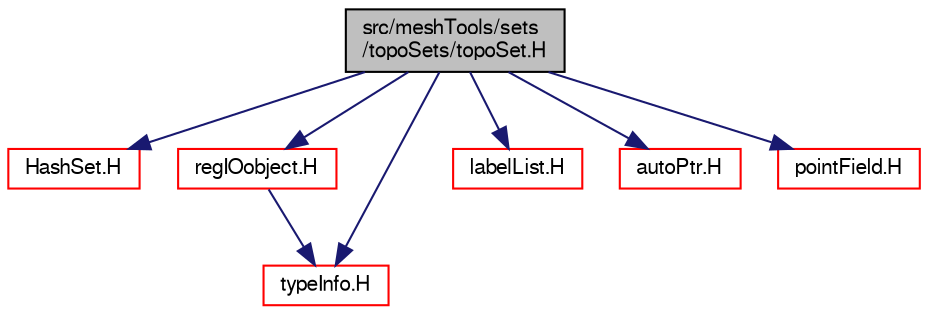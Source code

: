 digraph "src/meshTools/sets/topoSets/topoSet.H"
{
  bgcolor="transparent";
  edge [fontname="FreeSans",fontsize="10",labelfontname="FreeSans",labelfontsize="10"];
  node [fontname="FreeSans",fontsize="10",shape=record];
  Node0 [label="src/meshTools/sets\l/topoSets/topoSet.H",height=0.2,width=0.4,color="black", fillcolor="grey75", style="filled", fontcolor="black"];
  Node0 -> Node1 [color="midnightblue",fontsize="10",style="solid",fontname="FreeSans"];
  Node1 [label="HashSet.H",height=0.2,width=0.4,color="red",URL="$a08471.html"];
  Node0 -> Node48 [color="midnightblue",fontsize="10",style="solid",fontname="FreeSans"];
  Node48 [label="regIOobject.H",height=0.2,width=0.4,color="red",URL="$a09251.html"];
  Node48 -> Node50 [color="midnightblue",fontsize="10",style="solid",fontname="FreeSans"];
  Node50 [label="typeInfo.H",height=0.2,width=0.4,color="red",URL="$a09341.html"];
  Node0 -> Node70 [color="midnightblue",fontsize="10",style="solid",fontname="FreeSans"];
  Node70 [label="labelList.H",height=0.2,width=0.4,color="red",URL="$a12380.html"];
  Node0 -> Node50 [color="midnightblue",fontsize="10",style="solid",fontname="FreeSans"];
  Node0 -> Node52 [color="midnightblue",fontsize="10",style="solid",fontname="FreeSans"];
  Node52 [label="autoPtr.H",height=0.2,width=0.4,color="red",URL="$a11078.html"];
  Node0 -> Node71 [color="midnightblue",fontsize="10",style="solid",fontname="FreeSans"];
  Node71 [label="pointField.H",height=0.2,width=0.4,color="red",URL="$a12062.html"];
}
